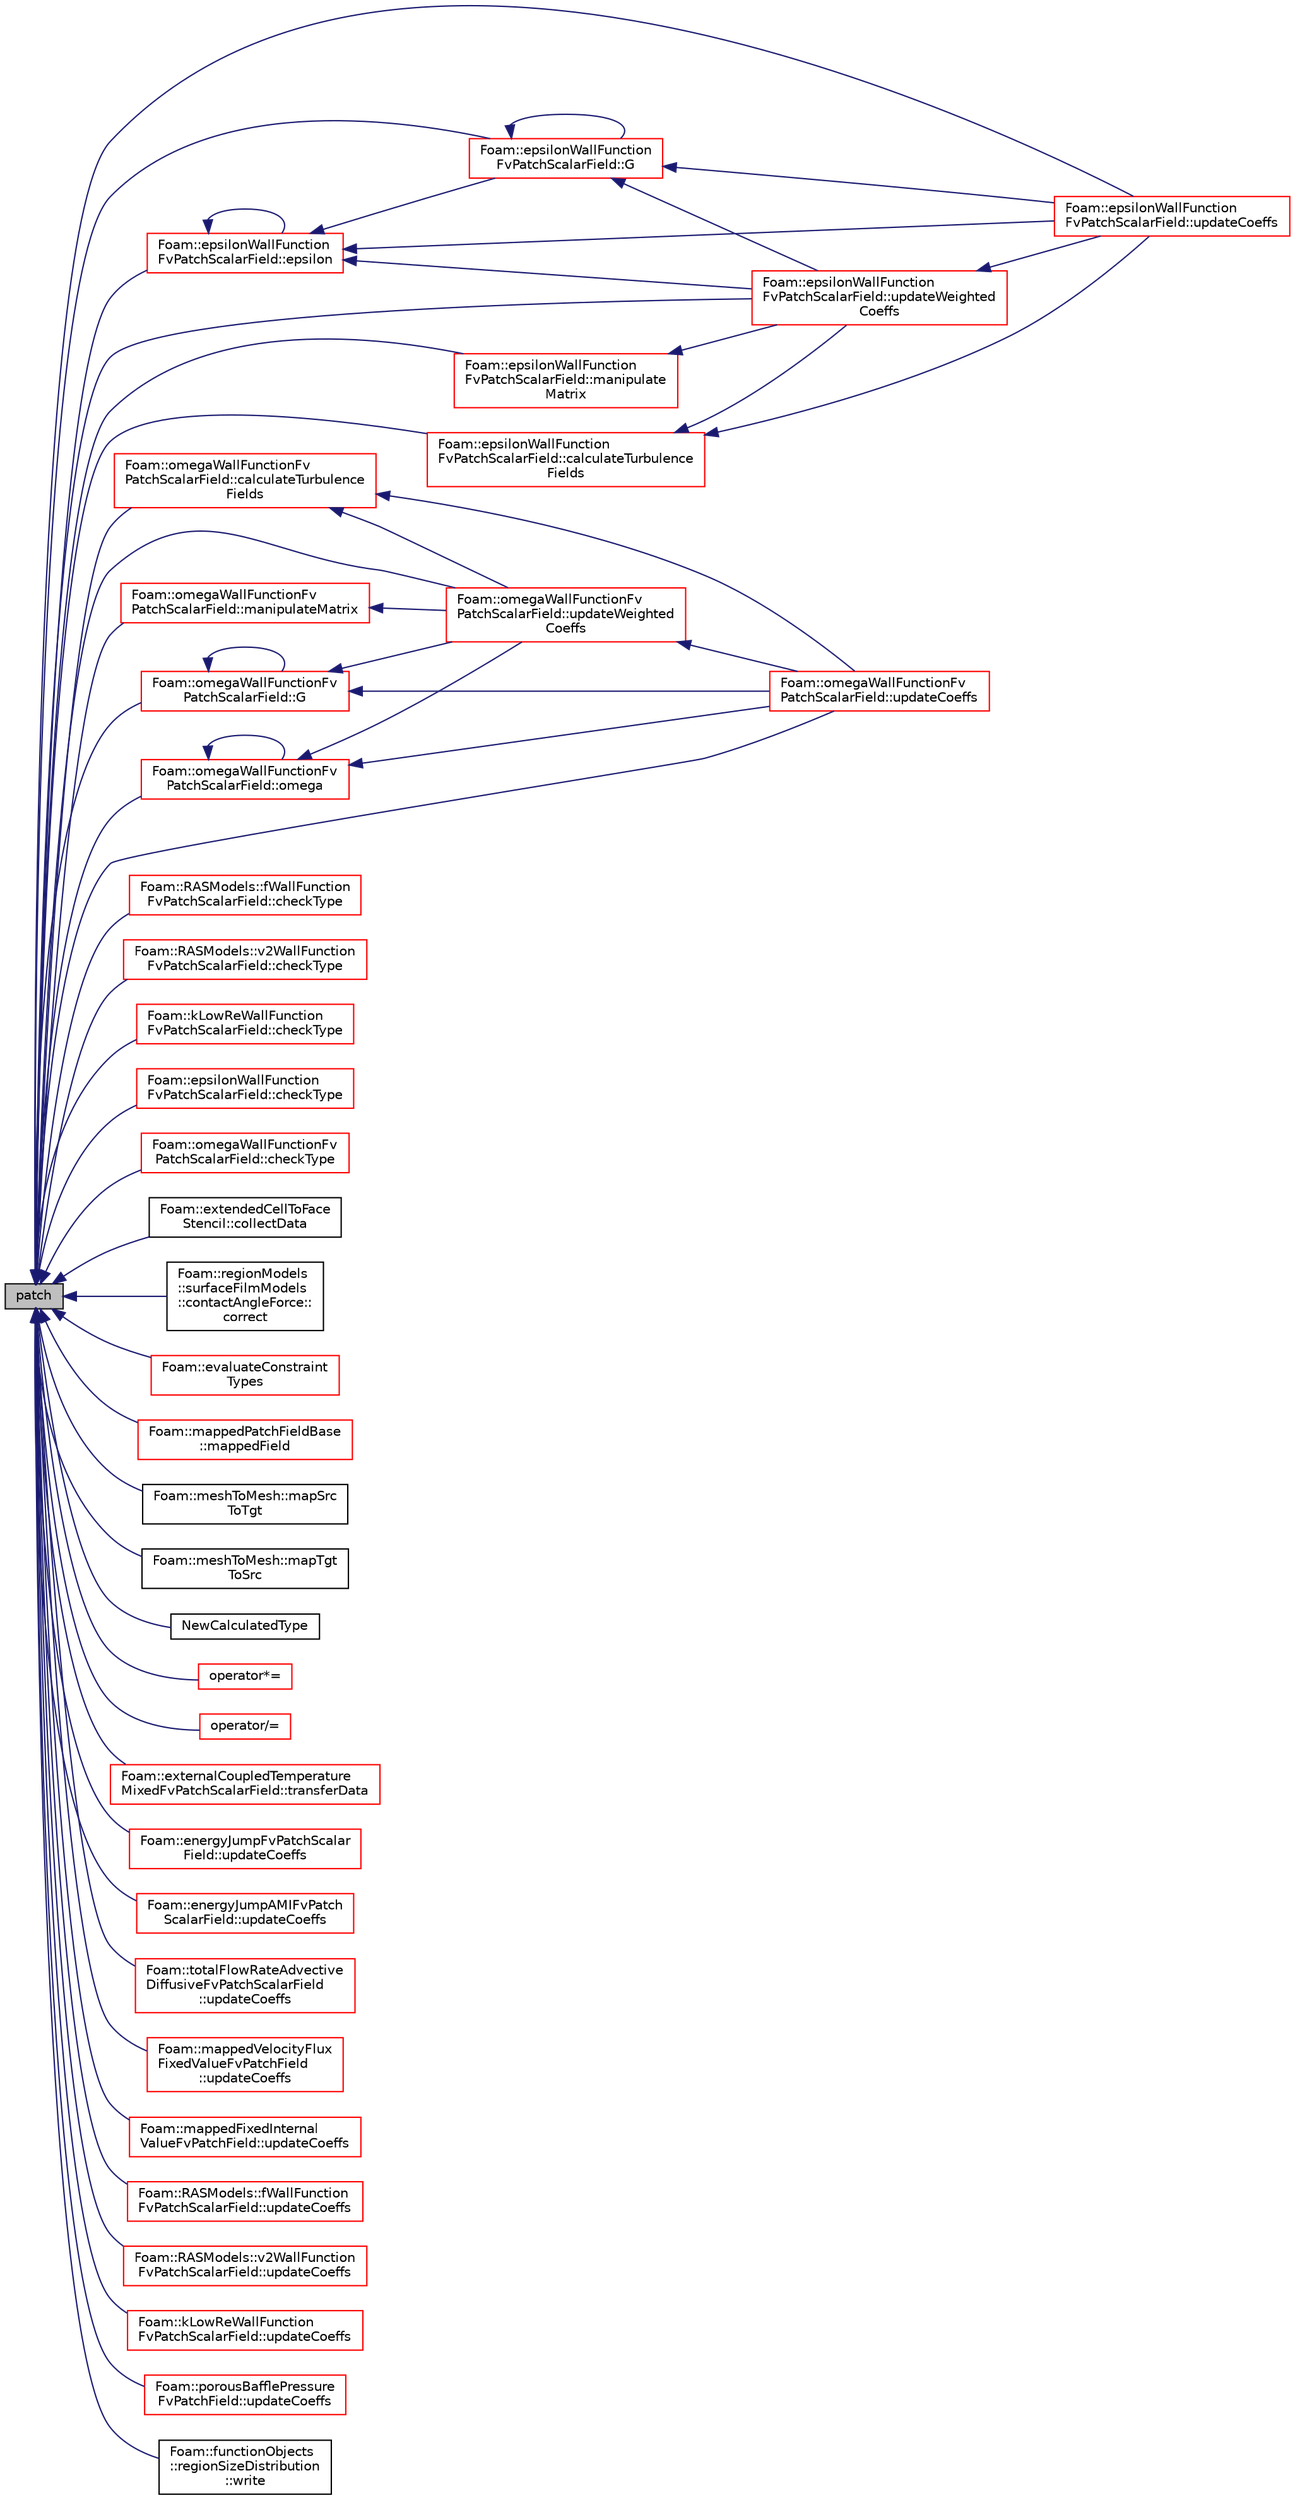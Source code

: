 digraph "patch"
{
  bgcolor="transparent";
  edge [fontname="Helvetica",fontsize="10",labelfontname="Helvetica",labelfontsize="10"];
  node [fontname="Helvetica",fontsize="10",shape=record];
  rankdir="LR";
  Node1702 [label="patch",height=0.2,width=0.4,color="black", fillcolor="grey75", style="filled", fontcolor="black"];
  Node1702 -> Node1703 [dir="back",color="midnightblue",fontsize="10",style="solid",fontname="Helvetica"];
  Node1703 [label="Foam::epsilonWallFunction\lFvPatchScalarField::calculateTurbulence\lFields",height=0.2,width=0.4,color="red",URL="$a32129.html#ae66449fc0b530766847f6369c9d47e9e",tooltip="Main driver to calculate the turbulence fields. "];
  Node1703 -> Node1707 [dir="back",color="midnightblue",fontsize="10",style="solid",fontname="Helvetica"];
  Node1707 [label="Foam::epsilonWallFunction\lFvPatchScalarField::updateCoeffs",height=0.2,width=0.4,color="red",URL="$a32129.html#a7e24eafac629d3733181cd942d4c902f",tooltip="Update the coefficients associated with the patch field. "];
  Node1703 -> Node1709 [dir="back",color="midnightblue",fontsize="10",style="solid",fontname="Helvetica"];
  Node1709 [label="Foam::epsilonWallFunction\lFvPatchScalarField::updateWeighted\lCoeffs",height=0.2,width=0.4,color="red",URL="$a32129.html#abdb19742355ced144cd0033d4c5b1e35",tooltip="Update the coefficients associated with the patch field. "];
  Node1709 -> Node1707 [dir="back",color="midnightblue",fontsize="10",style="solid",fontname="Helvetica"];
  Node1702 -> Node1713 [dir="back",color="midnightblue",fontsize="10",style="solid",fontname="Helvetica"];
  Node1713 [label="Foam::omegaWallFunctionFv\lPatchScalarField::calculateTurbulence\lFields",height=0.2,width=0.4,color="red",URL="$a32181.html#ad354b2bce4bd90afc465c2dff69b24d6",tooltip="Main driver to calculate the turbulence fields. "];
  Node1713 -> Node1716 [dir="back",color="midnightblue",fontsize="10",style="solid",fontname="Helvetica"];
  Node1716 [label="Foam::omegaWallFunctionFv\lPatchScalarField::updateCoeffs",height=0.2,width=0.4,color="red",URL="$a32181.html#a7e24eafac629d3733181cd942d4c902f",tooltip="Update the coefficients associated with the patch field. "];
  Node1713 -> Node1718 [dir="back",color="midnightblue",fontsize="10",style="solid",fontname="Helvetica"];
  Node1718 [label="Foam::omegaWallFunctionFv\lPatchScalarField::updateWeighted\lCoeffs",height=0.2,width=0.4,color="red",URL="$a32181.html#abdb19742355ced144cd0033d4c5b1e35",tooltip="Update the coefficients associated with the patch field. "];
  Node1718 -> Node1716 [dir="back",color="midnightblue",fontsize="10",style="solid",fontname="Helvetica"];
  Node1702 -> Node1723 [dir="back",color="midnightblue",fontsize="10",style="solid",fontname="Helvetica"];
  Node1723 [label="Foam::RASModels::fWallFunction\lFvPatchScalarField::checkType",height=0.2,width=0.4,color="red",URL="$a32133.html#ad72f1118ee25d5a9fcb73f4c5d8ea9d0",tooltip="Check the type of the patch. "];
  Node1702 -> Node1731 [dir="back",color="midnightblue",fontsize="10",style="solid",fontname="Helvetica"];
  Node1731 [label="Foam::RASModels::v2WallFunction\lFvPatchScalarField::checkType",height=0.2,width=0.4,color="red",URL="$a32185.html#ad72f1118ee25d5a9fcb73f4c5d8ea9d0",tooltip="Check the type of the patch. "];
  Node1702 -> Node1739 [dir="back",color="midnightblue",fontsize="10",style="solid",fontname="Helvetica"];
  Node1739 [label="Foam::kLowReWallFunction\lFvPatchScalarField::checkType",height=0.2,width=0.4,color="red",URL="$a32137.html#ad72f1118ee25d5a9fcb73f4c5d8ea9d0",tooltip="Check the type of the patch. "];
  Node1702 -> Node1744 [dir="back",color="midnightblue",fontsize="10",style="solid",fontname="Helvetica"];
  Node1744 [label="Foam::epsilonWallFunction\lFvPatchScalarField::checkType",height=0.2,width=0.4,color="red",URL="$a32129.html#ad72f1118ee25d5a9fcb73f4c5d8ea9d0",tooltip="Check the type of the patch. "];
  Node1702 -> Node1750 [dir="back",color="midnightblue",fontsize="10",style="solid",fontname="Helvetica"];
  Node1750 [label="Foam::omegaWallFunctionFv\lPatchScalarField::checkType",height=0.2,width=0.4,color="red",URL="$a32181.html#ad72f1118ee25d5a9fcb73f4c5d8ea9d0",tooltip="Check the type of the patch. "];
  Node1702 -> Node1756 [dir="back",color="midnightblue",fontsize="10",style="solid",fontname="Helvetica"];
  Node1756 [label="Foam::extendedCellToFace\lStencil::collectData",height=0.2,width=0.4,color="black",URL="$a23497.html#a9d8cb70c5ed08be49cf8da4be7be1c3f"];
  Node1702 -> Node1757 [dir="back",color="midnightblue",fontsize="10",style="solid",fontname="Helvetica"];
  Node1757 [label="Foam::regionModels\l::surfaceFilmModels\l::contactAngleForce::\lcorrect",height=0.2,width=0.4,color="black",URL="$a30153.html#ae8286cb1594f9b26a1c5291173459307",tooltip="Correct. "];
  Node1702 -> Node1705 [dir="back",color="midnightblue",fontsize="10",style="solid",fontname="Helvetica"];
  Node1705 [label="Foam::epsilonWallFunction\lFvPatchScalarField::epsilon",height=0.2,width=0.4,color="red",URL="$a32129.html#aee152a883b06c60cb9cb233b9773942f",tooltip="Return non-const access to the master&#39;s epsilon field. "];
  Node1705 -> Node1705 [dir="back",color="midnightblue",fontsize="10",style="solid",fontname="Helvetica"];
  Node1705 -> Node1710 [dir="back",color="midnightblue",fontsize="10",style="solid",fontname="Helvetica"];
  Node1710 [label="Foam::epsilonWallFunction\lFvPatchScalarField::G",height=0.2,width=0.4,color="red",URL="$a32129.html#aafc30a8b8cdbb2115df92328cf45d5ad",tooltip="Return non-const access to the master&#39;s G field. "];
  Node1710 -> Node1710 [dir="back",color="midnightblue",fontsize="10",style="solid",fontname="Helvetica"];
  Node1710 -> Node1707 [dir="back",color="midnightblue",fontsize="10",style="solid",fontname="Helvetica"];
  Node1710 -> Node1709 [dir="back",color="midnightblue",fontsize="10",style="solid",fontname="Helvetica"];
  Node1705 -> Node1707 [dir="back",color="midnightblue",fontsize="10",style="solid",fontname="Helvetica"];
  Node1705 -> Node1709 [dir="back",color="midnightblue",fontsize="10",style="solid",fontname="Helvetica"];
  Node1702 -> Node1758 [dir="back",color="midnightblue",fontsize="10",style="solid",fontname="Helvetica"];
  Node1758 [label="Foam::evaluateConstraint\lTypes",height=0.2,width=0.4,color="red",URL="$a21851.html#a421ae1d4831d9377d7f986ed81a676aa"];
  Node1702 -> Node1710 [dir="back",color="midnightblue",fontsize="10",style="solid",fontname="Helvetica"];
  Node1702 -> Node1719 [dir="back",color="midnightblue",fontsize="10",style="solid",fontname="Helvetica"];
  Node1719 [label="Foam::omegaWallFunctionFv\lPatchScalarField::G",height=0.2,width=0.4,color="red",URL="$a32181.html#ad35ace611250c5f497f21747c0920fec",tooltip="Return non-const access to the master&#39;s G field. "];
  Node1719 -> Node1719 [dir="back",color="midnightblue",fontsize="10",style="solid",fontname="Helvetica"];
  Node1719 -> Node1716 [dir="back",color="midnightblue",fontsize="10",style="solid",fontname="Helvetica"];
  Node1719 -> Node1718 [dir="back",color="midnightblue",fontsize="10",style="solid",fontname="Helvetica"];
  Node1702 -> Node1760 [dir="back",color="midnightblue",fontsize="10",style="solid",fontname="Helvetica"];
  Node1760 [label="Foam::epsilonWallFunction\lFvPatchScalarField::manipulate\lMatrix",height=0.2,width=0.4,color="red",URL="$a32129.html#a3f0cafc1e1afd9a71ada8385e3fa343a",tooltip="Manipulate matrix. "];
  Node1760 -> Node1709 [dir="back",color="midnightblue",fontsize="10",style="solid",fontname="Helvetica"];
  Node1702 -> Node1761 [dir="back",color="midnightblue",fontsize="10",style="solid",fontname="Helvetica"];
  Node1761 [label="Foam::omegaWallFunctionFv\lPatchScalarField::manipulateMatrix",height=0.2,width=0.4,color="red",URL="$a32181.html#a3f0cafc1e1afd9a71ada8385e3fa343a",tooltip="Manipulate matrix. "];
  Node1761 -> Node1718 [dir="back",color="midnightblue",fontsize="10",style="solid",fontname="Helvetica"];
  Node1702 -> Node1762 [dir="back",color="midnightblue",fontsize="10",style="solid",fontname="Helvetica"];
  Node1762 [label="Foam::mappedPatchFieldBase\l::mappedField",height=0.2,width=0.4,color="red",URL="$a22965.html#a64601fddebd792642d8cefb7b7cd93f9",tooltip="Map sampleField onto *this patch. "];
  Node1702 -> Node1764 [dir="back",color="midnightblue",fontsize="10",style="solid",fontname="Helvetica"];
  Node1764 [label="Foam::meshToMesh::mapSrc\lToTgt",height=0.2,width=0.4,color="black",URL="$a30521.html#aa52304bfe65a07b28d83a1ba9a735b0d",tooltip="Interpolate a field with a defined operation. Values. "];
  Node1702 -> Node1765 [dir="back",color="midnightblue",fontsize="10",style="solid",fontname="Helvetica"];
  Node1765 [label="Foam::meshToMesh::mapTgt\lToSrc",height=0.2,width=0.4,color="black",URL="$a30521.html#aac80084ba0ad35909f0979860566cdfd",tooltip="Interpolate a field with a defined operation. Values. "];
  Node1702 -> Node1766 [dir="back",color="midnightblue",fontsize="10",style="solid",fontname="Helvetica"];
  Node1766 [label="NewCalculatedType",height=0.2,width=0.4,color="black",URL="$a23169.html#a97ccba406b0862d4b6fe99fd1932c4b6"];
  Node1702 -> Node1720 [dir="back",color="midnightblue",fontsize="10",style="solid",fontname="Helvetica"];
  Node1720 [label="Foam::omegaWallFunctionFv\lPatchScalarField::omega",height=0.2,width=0.4,color="red",URL="$a32181.html#a0a19ade47a22371d23b806d6b945dc4a",tooltip="Return non-const access to the master&#39;s omega field. "];
  Node1720 -> Node1720 [dir="back",color="midnightblue",fontsize="10",style="solid",fontname="Helvetica"];
  Node1720 -> Node1716 [dir="back",color="midnightblue",fontsize="10",style="solid",fontname="Helvetica"];
  Node1720 -> Node1718 [dir="back",color="midnightblue",fontsize="10",style="solid",fontname="Helvetica"];
  Node1702 -> Node1767 [dir="back",color="midnightblue",fontsize="10",style="solid",fontname="Helvetica"];
  Node1767 [label="operator*=",height=0.2,width=0.4,color="red",URL="$a23169.html#a9afcc088cdd9804177e31cf8b7b92a13"];
  Node1702 -> Node1769 [dir="back",color="midnightblue",fontsize="10",style="solid",fontname="Helvetica"];
  Node1769 [label="operator/=",height=0.2,width=0.4,color="red",URL="$a23169.html#ada84c5b1b6373d51394fb24808818394"];
  Node1702 -> Node1770 [dir="back",color="midnightblue",fontsize="10",style="solid",fontname="Helvetica"];
  Node1770 [label="Foam::externalCoupledTemperature\lMixedFvPatchScalarField::transferData",height=0.2,width=0.4,color="red",URL="$a31997.html#aaead10f96672ca2a1e5c291111cebf1e",tooltip="Transfer data for external source. "];
  Node1702 -> Node1774 [dir="back",color="midnightblue",fontsize="10",style="solid",fontname="Helvetica"];
  Node1774 [label="Foam::energyJumpFvPatchScalar\lField::updateCoeffs",height=0.2,width=0.4,color="red",URL="$a30997.html#a7e24eafac629d3733181cd942d4c902f",tooltip="Update the coefficients. "];
  Node1702 -> Node1776 [dir="back",color="midnightblue",fontsize="10",style="solid",fontname="Helvetica"];
  Node1776 [label="Foam::energyJumpAMIFvPatch\lScalarField::updateCoeffs",height=0.2,width=0.4,color="red",URL="$a31001.html#a7e24eafac629d3733181cd942d4c902f",tooltip="Update the coefficients. "];
  Node1702 -> Node1778 [dir="back",color="midnightblue",fontsize="10",style="solid",fontname="Helvetica"];
  Node1778 [label="Foam::totalFlowRateAdvective\lDiffusiveFvPatchScalarField\l::updateCoeffs",height=0.2,width=0.4,color="red",URL="$a32013.html#a7e24eafac629d3733181cd942d4c902f",tooltip="Update the coefficients associated with the patch field. "];
  Node1702 -> Node1780 [dir="back",color="midnightblue",fontsize="10",style="solid",fontname="Helvetica"];
  Node1780 [label="Foam::mappedVelocityFlux\lFixedValueFvPatchField\l::updateCoeffs",height=0.2,width=0.4,color="red",URL="$a22985.html#a7e24eafac629d3733181cd942d4c902f",tooltip="Update the coefficients associated with the patch field. "];
  Node1702 -> Node1782 [dir="back",color="midnightblue",fontsize="10",style="solid",fontname="Helvetica"];
  Node1782 [label="Foam::mappedFixedInternal\lValueFvPatchField::updateCoeffs",height=0.2,width=0.4,color="red",URL="$a22969.html#a7e24eafac629d3733181cd942d4c902f",tooltip="Update the coefficients associated with the patch field. "];
  Node1702 -> Node1784 [dir="back",color="midnightblue",fontsize="10",style="solid",fontname="Helvetica"];
  Node1784 [label="Foam::RASModels::fWallFunction\lFvPatchScalarField::updateCoeffs",height=0.2,width=0.4,color="red",URL="$a32133.html#a7e24eafac629d3733181cd942d4c902f",tooltip="Update the coefficients associated with the patch field. "];
  Node1702 -> Node1785 [dir="back",color="midnightblue",fontsize="10",style="solid",fontname="Helvetica"];
  Node1785 [label="Foam::RASModels::v2WallFunction\lFvPatchScalarField::updateCoeffs",height=0.2,width=0.4,color="red",URL="$a32185.html#a7e24eafac629d3733181cd942d4c902f",tooltip="Update the coefficients associated with the patch field. "];
  Node1702 -> Node1786 [dir="back",color="midnightblue",fontsize="10",style="solid",fontname="Helvetica"];
  Node1786 [label="Foam::kLowReWallFunction\lFvPatchScalarField::updateCoeffs",height=0.2,width=0.4,color="red",URL="$a32137.html#a7e24eafac629d3733181cd942d4c902f",tooltip="Update the coefficients associated with the patch field. "];
  Node1702 -> Node1788 [dir="back",color="midnightblue",fontsize="10",style="solid",fontname="Helvetica"];
  Node1788 [label="Foam::porousBafflePressure\lFvPatchField::updateCoeffs",height=0.2,width=0.4,color="red",URL="$a32125.html#a7e24eafac629d3733181cd942d4c902f",tooltip="Update the coefficients associated with the patch field. "];
  Node1702 -> Node1707 [dir="back",color="midnightblue",fontsize="10",style="solid",fontname="Helvetica"];
  Node1702 -> Node1716 [dir="back",color="midnightblue",fontsize="10",style="solid",fontname="Helvetica"];
  Node1702 -> Node1709 [dir="back",color="midnightblue",fontsize="10",style="solid",fontname="Helvetica"];
  Node1702 -> Node1718 [dir="back",color="midnightblue",fontsize="10",style="solid",fontname="Helvetica"];
  Node1702 -> Node1790 [dir="back",color="midnightblue",fontsize="10",style="solid",fontname="Helvetica"];
  Node1790 [label="Foam::functionObjects\l::regionSizeDistribution\l::write",height=0.2,width=0.4,color="black",URL="$a24265.html#ae8f6374e29a250261b3979bbd6e5cb40",tooltip="Calculate the regionSizeDistribution and write. "];
}
